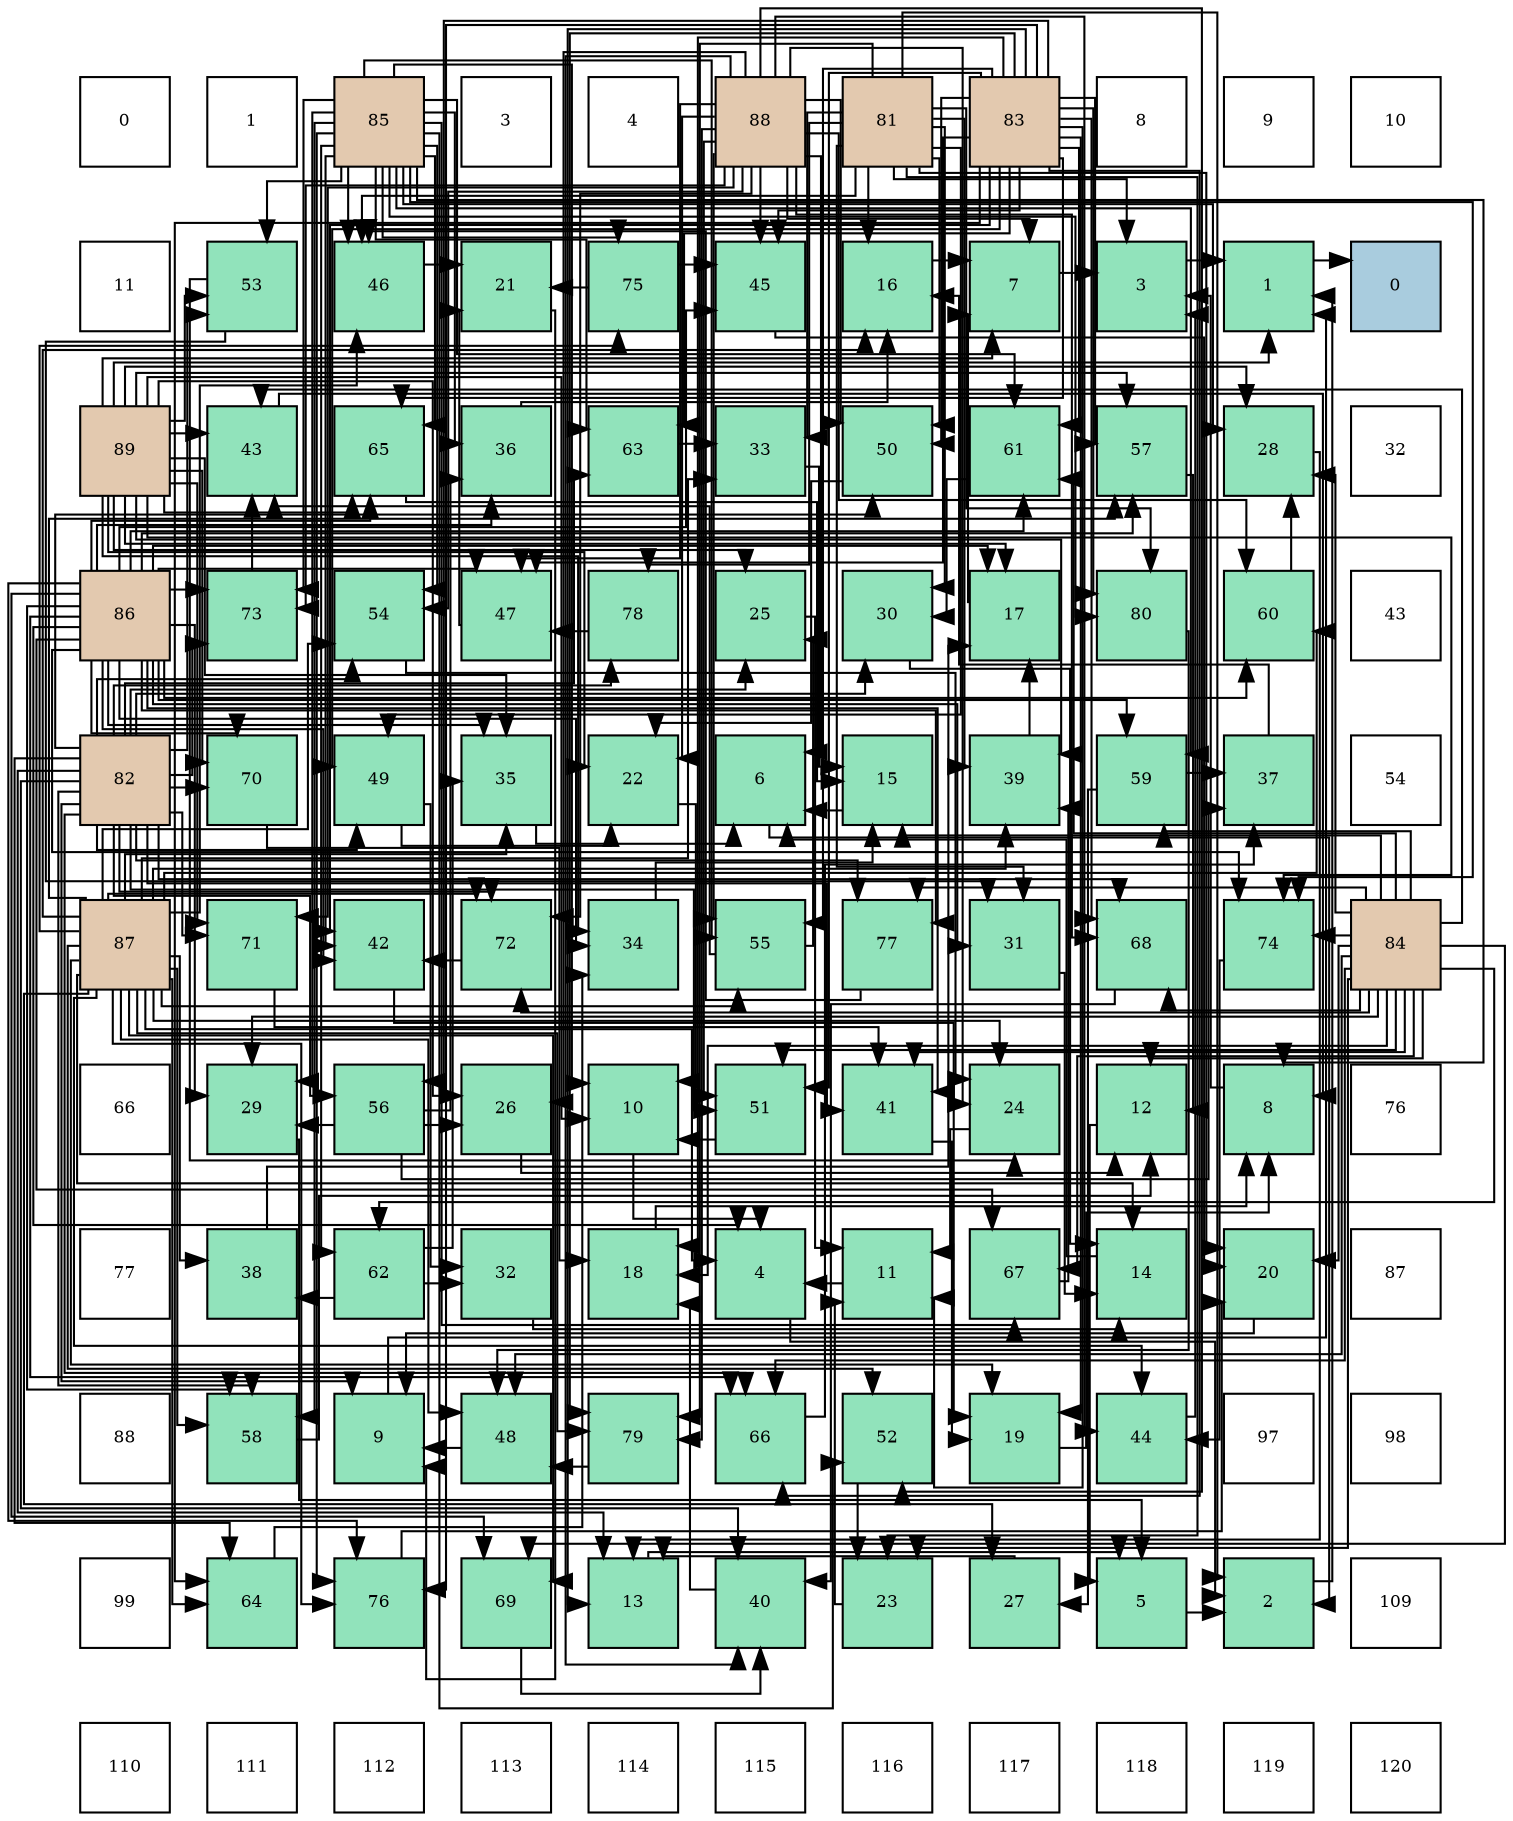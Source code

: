digraph layout{
 rankdir=TB;
 splines=ortho;
 node [style=filled shape=square fixedsize=true width=0.6];
0[label="0", fontsize=8, fillcolor="#ffffff"];
1[label="1", fontsize=8, fillcolor="#ffffff"];
2[label="85", fontsize=8, fillcolor="#e3c9af"];
3[label="3", fontsize=8, fillcolor="#ffffff"];
4[label="4", fontsize=8, fillcolor="#ffffff"];
5[label="88", fontsize=8, fillcolor="#e3c9af"];
6[label="81", fontsize=8, fillcolor="#e3c9af"];
7[label="83", fontsize=8, fillcolor="#e3c9af"];
8[label="8", fontsize=8, fillcolor="#ffffff"];
9[label="9", fontsize=8, fillcolor="#ffffff"];
10[label="10", fontsize=8, fillcolor="#ffffff"];
11[label="11", fontsize=8, fillcolor="#ffffff"];
12[label="53", fontsize=8, fillcolor="#91e3bb"];
13[label="46", fontsize=8, fillcolor="#91e3bb"];
14[label="21", fontsize=8, fillcolor="#91e3bb"];
15[label="75", fontsize=8, fillcolor="#91e3bb"];
16[label="45", fontsize=8, fillcolor="#91e3bb"];
17[label="16", fontsize=8, fillcolor="#91e3bb"];
18[label="7", fontsize=8, fillcolor="#91e3bb"];
19[label="3", fontsize=8, fillcolor="#91e3bb"];
20[label="1", fontsize=8, fillcolor="#91e3bb"];
21[label="0", fontsize=8, fillcolor="#a9ccde"];
22[label="89", fontsize=8, fillcolor="#e3c9af"];
23[label="43", fontsize=8, fillcolor="#91e3bb"];
24[label="65", fontsize=8, fillcolor="#91e3bb"];
25[label="36", fontsize=8, fillcolor="#91e3bb"];
26[label="63", fontsize=8, fillcolor="#91e3bb"];
27[label="33", fontsize=8, fillcolor="#91e3bb"];
28[label="50", fontsize=8, fillcolor="#91e3bb"];
29[label="61", fontsize=8, fillcolor="#91e3bb"];
30[label="57", fontsize=8, fillcolor="#91e3bb"];
31[label="28", fontsize=8, fillcolor="#91e3bb"];
32[label="32", fontsize=8, fillcolor="#ffffff"];
33[label="86", fontsize=8, fillcolor="#e3c9af"];
34[label="73", fontsize=8, fillcolor="#91e3bb"];
35[label="54", fontsize=8, fillcolor="#91e3bb"];
36[label="47", fontsize=8, fillcolor="#91e3bb"];
37[label="78", fontsize=8, fillcolor="#91e3bb"];
38[label="25", fontsize=8, fillcolor="#91e3bb"];
39[label="30", fontsize=8, fillcolor="#91e3bb"];
40[label="17", fontsize=8, fillcolor="#91e3bb"];
41[label="80", fontsize=8, fillcolor="#91e3bb"];
42[label="60", fontsize=8, fillcolor="#91e3bb"];
43[label="43", fontsize=8, fillcolor="#ffffff"];
44[label="82", fontsize=8, fillcolor="#e3c9af"];
45[label="70", fontsize=8, fillcolor="#91e3bb"];
46[label="49", fontsize=8, fillcolor="#91e3bb"];
47[label="35", fontsize=8, fillcolor="#91e3bb"];
48[label="22", fontsize=8, fillcolor="#91e3bb"];
49[label="6", fontsize=8, fillcolor="#91e3bb"];
50[label="15", fontsize=8, fillcolor="#91e3bb"];
51[label="39", fontsize=8, fillcolor="#91e3bb"];
52[label="59", fontsize=8, fillcolor="#91e3bb"];
53[label="37", fontsize=8, fillcolor="#91e3bb"];
54[label="54", fontsize=8, fillcolor="#ffffff"];
55[label="87", fontsize=8, fillcolor="#e3c9af"];
56[label="71", fontsize=8, fillcolor="#91e3bb"];
57[label="42", fontsize=8, fillcolor="#91e3bb"];
58[label="72", fontsize=8, fillcolor="#91e3bb"];
59[label="34", fontsize=8, fillcolor="#91e3bb"];
60[label="55", fontsize=8, fillcolor="#91e3bb"];
61[label="77", fontsize=8, fillcolor="#91e3bb"];
62[label="31", fontsize=8, fillcolor="#91e3bb"];
63[label="68", fontsize=8, fillcolor="#91e3bb"];
64[label="74", fontsize=8, fillcolor="#91e3bb"];
65[label="84", fontsize=8, fillcolor="#e3c9af"];
66[label="66", fontsize=8, fillcolor="#ffffff"];
67[label="29", fontsize=8, fillcolor="#91e3bb"];
68[label="56", fontsize=8, fillcolor="#91e3bb"];
69[label="26", fontsize=8, fillcolor="#91e3bb"];
70[label="10", fontsize=8, fillcolor="#91e3bb"];
71[label="51", fontsize=8, fillcolor="#91e3bb"];
72[label="41", fontsize=8, fillcolor="#91e3bb"];
73[label="24", fontsize=8, fillcolor="#91e3bb"];
74[label="12", fontsize=8, fillcolor="#91e3bb"];
75[label="8", fontsize=8, fillcolor="#91e3bb"];
76[label="76", fontsize=8, fillcolor="#ffffff"];
77[label="77", fontsize=8, fillcolor="#ffffff"];
78[label="38", fontsize=8, fillcolor="#91e3bb"];
79[label="62", fontsize=8, fillcolor="#91e3bb"];
80[label="32", fontsize=8, fillcolor="#91e3bb"];
81[label="18", fontsize=8, fillcolor="#91e3bb"];
82[label="4", fontsize=8, fillcolor="#91e3bb"];
83[label="11", fontsize=8, fillcolor="#91e3bb"];
84[label="67", fontsize=8, fillcolor="#91e3bb"];
85[label="14", fontsize=8, fillcolor="#91e3bb"];
86[label="20", fontsize=8, fillcolor="#91e3bb"];
87[label="87", fontsize=8, fillcolor="#ffffff"];
88[label="88", fontsize=8, fillcolor="#ffffff"];
89[label="58", fontsize=8, fillcolor="#91e3bb"];
90[label="9", fontsize=8, fillcolor="#91e3bb"];
91[label="48", fontsize=8, fillcolor="#91e3bb"];
92[label="79", fontsize=8, fillcolor="#91e3bb"];
93[label="66", fontsize=8, fillcolor="#91e3bb"];
94[label="52", fontsize=8, fillcolor="#91e3bb"];
95[label="19", fontsize=8, fillcolor="#91e3bb"];
96[label="44", fontsize=8, fillcolor="#91e3bb"];
97[label="97", fontsize=8, fillcolor="#ffffff"];
98[label="98", fontsize=8, fillcolor="#ffffff"];
99[label="99", fontsize=8, fillcolor="#ffffff"];
100[label="64", fontsize=8, fillcolor="#91e3bb"];
101[label="76", fontsize=8, fillcolor="#91e3bb"];
102[label="69", fontsize=8, fillcolor="#91e3bb"];
103[label="13", fontsize=8, fillcolor="#91e3bb"];
104[label="40", fontsize=8, fillcolor="#91e3bb"];
105[label="23", fontsize=8, fillcolor="#91e3bb"];
106[label="27", fontsize=8, fillcolor="#91e3bb"];
107[label="5", fontsize=8, fillcolor="#91e3bb"];
108[label="2", fontsize=8, fillcolor="#91e3bb"];
109[label="109", fontsize=8, fillcolor="#ffffff"];
110[label="110", fontsize=8, fillcolor="#ffffff"];
111[label="111", fontsize=8, fillcolor="#ffffff"];
112[label="112", fontsize=8, fillcolor="#ffffff"];
113[label="113", fontsize=8, fillcolor="#ffffff"];
114[label="114", fontsize=8, fillcolor="#ffffff"];
115[label="115", fontsize=8, fillcolor="#ffffff"];
116[label="116", fontsize=8, fillcolor="#ffffff"];
117[label="117", fontsize=8, fillcolor="#ffffff"];
118[label="118", fontsize=8, fillcolor="#ffffff"];
119[label="119", fontsize=8, fillcolor="#ffffff"];
120[label="120", fontsize=8, fillcolor="#ffffff"];
edge [constraint=false, style=vis];20 -> 21;
108 -> 20;
19 -> 20;
82 -> 108;
107 -> 108;
49 -> 108;
18 -> 19;
75 -> 19;
90 -> 20;
70 -> 82;
83 -> 82;
74 -> 107;
103 -> 107;
85 -> 49;
50 -> 49;
17 -> 18;
40 -> 18;
81 -> 75;
95 -> 75;
86 -> 90;
14 -> 90;
48 -> 70;
105 -> 83;
73 -> 83;
38 -> 83;
69 -> 74;
106 -> 103;
31 -> 103;
67 -> 107;
39 -> 85;
62 -> 85;
80 -> 85;
27 -> 50;
59 -> 50;
47 -> 49;
25 -> 17;
53 -> 17;
78 -> 40;
51 -> 40;
104 -> 81;
72 -> 95;
57 -> 95;
23 -> 75;
96 -> 19;
16 -> 86;
13 -> 14;
36 -> 14;
91 -> 90;
46 -> 48;
46 -> 80;
28 -> 48;
71 -> 70;
94 -> 105;
12 -> 73;
12 -> 62;
35 -> 73;
60 -> 38;
60 -> 23;
68 -> 69;
68 -> 67;
68 -> 25;
68 -> 53;
30 -> 74;
89 -> 74;
52 -> 106;
52 -> 53;
42 -> 31;
29 -> 39;
79 -> 80;
79 -> 47;
79 -> 78;
26 -> 27;
100 -> 59;
24 -> 50;
93 -> 53;
84 -> 51;
63 -> 104;
102 -> 104;
45 -> 81;
56 -> 72;
58 -> 57;
34 -> 23;
64 -> 96;
15 -> 14;
15 -> 16;
101 -> 86;
61 -> 13;
37 -> 36;
92 -> 91;
41 -> 91;
6 -> 108;
6 -> 19;
6 -> 17;
6 -> 86;
6 -> 105;
6 -> 39;
6 -> 62;
6 -> 27;
6 -> 51;
6 -> 13;
6 -> 46;
6 -> 28;
6 -> 37;
6 -> 92;
6 -> 41;
44 -> 90;
44 -> 103;
44 -> 38;
44 -> 39;
44 -> 104;
44 -> 72;
44 -> 46;
44 -> 28;
44 -> 71;
44 -> 12;
44 -> 35;
44 -> 68;
44 -> 89;
44 -> 26;
44 -> 100;
44 -> 93;
44 -> 63;
44 -> 45;
44 -> 56;
44 -> 58;
44 -> 34;
44 -> 61;
44 -> 37;
7 -> 83;
7 -> 103;
7 -> 81;
7 -> 95;
7 -> 57;
7 -> 16;
7 -> 36;
7 -> 46;
7 -> 28;
7 -> 71;
7 -> 60;
7 -> 68;
7 -> 30;
7 -> 29;
7 -> 26;
7 -> 100;
7 -> 24;
7 -> 93;
7 -> 63;
7 -> 101;
7 -> 92;
7 -> 41;
65 -> 74;
65 -> 50;
65 -> 81;
65 -> 86;
65 -> 105;
65 -> 31;
65 -> 67;
65 -> 72;
65 -> 23;
65 -> 91;
65 -> 71;
65 -> 52;
65 -> 29;
65 -> 79;
65 -> 93;
65 -> 84;
65 -> 63;
65 -> 102;
65 -> 58;
65 -> 64;
65 -> 61;
2 -> 75;
2 -> 70;
2 -> 31;
2 -> 67;
2 -> 25;
2 -> 57;
2 -> 13;
2 -> 94;
2 -> 12;
2 -> 35;
2 -> 60;
2 -> 89;
2 -> 52;
2 -> 29;
2 -> 79;
2 -> 26;
2 -> 24;
2 -> 84;
2 -> 34;
2 -> 64;
2 -> 15;
2 -> 101;
2 -> 41;
33 -> 82;
33 -> 40;
33 -> 67;
33 -> 62;
33 -> 59;
33 -> 47;
33 -> 25;
33 -> 72;
33 -> 57;
33 -> 16;
33 -> 36;
33 -> 30;
33 -> 89;
33 -> 52;
33 -> 42;
33 -> 29;
33 -> 24;
33 -> 93;
33 -> 84;
33 -> 102;
33 -> 45;
33 -> 34;
33 -> 64;
33 -> 101;
33 -> 61;
55 -> 82;
55 -> 85;
55 -> 17;
55 -> 95;
55 -> 73;
55 -> 106;
55 -> 27;
55 -> 47;
55 -> 78;
55 -> 51;
55 -> 96;
55 -> 13;
55 -> 91;
55 -> 94;
55 -> 35;
55 -> 60;
55 -> 30;
55 -> 89;
55 -> 42;
55 -> 100;
55 -> 102;
55 -> 58;
55 -> 15;
55 -> 101;
55 -> 92;
5 -> 49;
5 -> 18;
5 -> 48;
5 -> 73;
5 -> 69;
5 -> 104;
5 -> 96;
5 -> 16;
5 -> 36;
5 -> 28;
5 -> 71;
5 -> 94;
5 -> 35;
5 -> 60;
5 -> 42;
5 -> 63;
5 -> 56;
5 -> 58;
5 -> 34;
5 -> 92;
22 -> 20;
22 -> 18;
22 -> 70;
22 -> 40;
22 -> 48;
22 -> 38;
22 -> 69;
22 -> 31;
22 -> 59;
22 -> 47;
22 -> 51;
22 -> 23;
22 -> 12;
22 -> 30;
22 -> 24;
22 -> 45;
22 -> 56;
22 -> 64;
edge [constraint=true, style=invis];
0 -> 11 -> 22 -> 33 -> 44 -> 55 -> 66 -> 77 -> 88 -> 99 -> 110;
1 -> 12 -> 23 -> 34 -> 45 -> 56 -> 67 -> 78 -> 89 -> 100 -> 111;
2 -> 13 -> 24 -> 35 -> 46 -> 57 -> 68 -> 79 -> 90 -> 101 -> 112;
3 -> 14 -> 25 -> 36 -> 47 -> 58 -> 69 -> 80 -> 91 -> 102 -> 113;
4 -> 15 -> 26 -> 37 -> 48 -> 59 -> 70 -> 81 -> 92 -> 103 -> 114;
5 -> 16 -> 27 -> 38 -> 49 -> 60 -> 71 -> 82 -> 93 -> 104 -> 115;
6 -> 17 -> 28 -> 39 -> 50 -> 61 -> 72 -> 83 -> 94 -> 105 -> 116;
7 -> 18 -> 29 -> 40 -> 51 -> 62 -> 73 -> 84 -> 95 -> 106 -> 117;
8 -> 19 -> 30 -> 41 -> 52 -> 63 -> 74 -> 85 -> 96 -> 107 -> 118;
9 -> 20 -> 31 -> 42 -> 53 -> 64 -> 75 -> 86 -> 97 -> 108 -> 119;
10 -> 21 -> 32 -> 43 -> 54 -> 65 -> 76 -> 87 -> 98 -> 109 -> 120;
rank = same {0 -> 1 -> 2 -> 3 -> 4 -> 5 -> 6 -> 7 -> 8 -> 9 -> 10};
rank = same {11 -> 12 -> 13 -> 14 -> 15 -> 16 -> 17 -> 18 -> 19 -> 20 -> 21};
rank = same {22 -> 23 -> 24 -> 25 -> 26 -> 27 -> 28 -> 29 -> 30 -> 31 -> 32};
rank = same {33 -> 34 -> 35 -> 36 -> 37 -> 38 -> 39 -> 40 -> 41 -> 42 -> 43};
rank = same {44 -> 45 -> 46 -> 47 -> 48 -> 49 -> 50 -> 51 -> 52 -> 53 -> 54};
rank = same {55 -> 56 -> 57 -> 58 -> 59 -> 60 -> 61 -> 62 -> 63 -> 64 -> 65};
rank = same {66 -> 67 -> 68 -> 69 -> 70 -> 71 -> 72 -> 73 -> 74 -> 75 -> 76};
rank = same {77 -> 78 -> 79 -> 80 -> 81 -> 82 -> 83 -> 84 -> 85 -> 86 -> 87};
rank = same {88 -> 89 -> 90 -> 91 -> 92 -> 93 -> 94 -> 95 -> 96 -> 97 -> 98};
rank = same {99 -> 100 -> 101 -> 102 -> 103 -> 104 -> 105 -> 106 -> 107 -> 108 -> 109};
rank = same {110 -> 111 -> 112 -> 113 -> 114 -> 115 -> 116 -> 117 -> 118 -> 119 -> 120};
}